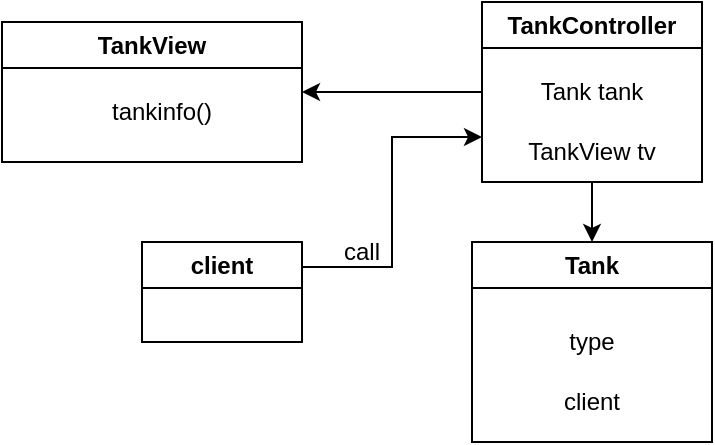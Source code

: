 <mxfile version="20.8.16" type="device"><diagram name="Page-1" id="DgMkW7BEtNjRbyhuFeLU"><mxGraphModel dx="521" dy="613" grid="1" gridSize="10" guides="1" tooltips="1" connect="1" arrows="1" fold="1" page="1" pageScale="1" pageWidth="850" pageHeight="1100" math="0" shadow="0"><root><mxCell id="0"/><mxCell id="1" parent="0"/><mxCell id="o8brNOWFK2JTA3FS-pY9-12" style="edgeStyle=orthogonalEdgeStyle;rounded=0;orthogonalLoop=1;jettySize=auto;html=1;entryX=1;entryY=0.5;entryDx=0;entryDy=0;" edge="1" parent="1" source="o8brNOWFK2JTA3FS-pY9-1" target="o8brNOWFK2JTA3FS-pY9-2"><mxGeometry relative="1" as="geometry"/></mxCell><mxCell id="o8brNOWFK2JTA3FS-pY9-1" value="TankController" style="swimlane;whiteSpace=wrap;html=1;" vertex="1" parent="1"><mxGeometry x="290" y="60" width="110" height="90" as="geometry"/></mxCell><mxCell id="o8brNOWFK2JTA3FS-pY9-8" value="Tank tank" style="text;html=1;strokeColor=none;fillColor=none;align=center;verticalAlign=middle;whiteSpace=wrap;rounded=0;" vertex="1" parent="o8brNOWFK2JTA3FS-pY9-1"><mxGeometry x="5" y="30" width="100" height="30" as="geometry"/></mxCell><mxCell id="o8brNOWFK2JTA3FS-pY9-9" value="TankView tv" style="text;html=1;strokeColor=none;fillColor=none;align=center;verticalAlign=middle;whiteSpace=wrap;rounded=0;" vertex="1" parent="o8brNOWFK2JTA3FS-pY9-1"><mxGeometry x="5" y="60" width="100" height="30" as="geometry"/></mxCell><mxCell id="o8brNOWFK2JTA3FS-pY9-2" value="TankView" style="swimlane;whiteSpace=wrap;html=1;" vertex="1" parent="1"><mxGeometry x="50" y="70" width="150" height="70" as="geometry"/></mxCell><mxCell id="o8brNOWFK2JTA3FS-pY9-10" value="tankinfo()" style="text;html=1;strokeColor=none;fillColor=none;align=center;verticalAlign=middle;whiteSpace=wrap;rounded=0;" vertex="1" parent="o8brNOWFK2JTA3FS-pY9-2"><mxGeometry x="30" y="30" width="100" height="30" as="geometry"/></mxCell><mxCell id="o8brNOWFK2JTA3FS-pY9-3" value="Tank" style="swimlane;whiteSpace=wrap;html=1;" vertex="1" parent="1"><mxGeometry x="285" y="180" width="120" height="100" as="geometry"/></mxCell><mxCell id="o8brNOWFK2JTA3FS-pY9-7" value="type" style="text;html=1;strokeColor=none;fillColor=none;align=center;verticalAlign=middle;whiteSpace=wrap;rounded=0;" vertex="1" parent="o8brNOWFK2JTA3FS-pY9-3"><mxGeometry x="30" y="35" width="60" height="30" as="geometry"/></mxCell><mxCell id="o8brNOWFK2JTA3FS-pY9-6" value="client" style="text;html=1;strokeColor=none;fillColor=none;align=center;verticalAlign=middle;whiteSpace=wrap;rounded=0;" vertex="1" parent="o8brNOWFK2JTA3FS-pY9-3"><mxGeometry x="30" y="65" width="60" height="30" as="geometry"/></mxCell><mxCell id="o8brNOWFK2JTA3FS-pY9-14" style="edgeStyle=orthogonalEdgeStyle;rounded=0;orthogonalLoop=1;jettySize=auto;html=1;exitX=1;exitY=0.25;exitDx=0;exitDy=0;entryX=0;entryY=0.75;entryDx=0;entryDy=0;" edge="1" parent="1" source="o8brNOWFK2JTA3FS-pY9-5" target="o8brNOWFK2JTA3FS-pY9-1"><mxGeometry relative="1" as="geometry"/></mxCell><mxCell id="o8brNOWFK2JTA3FS-pY9-5" value="client" style="swimlane;whiteSpace=wrap;html=1;" vertex="1" parent="1"><mxGeometry x="120" y="180" width="80" height="50" as="geometry"/></mxCell><mxCell id="o8brNOWFK2JTA3FS-pY9-13" style="edgeStyle=orthogonalEdgeStyle;rounded=0;orthogonalLoop=1;jettySize=auto;html=1;exitX=0.5;exitY=1;exitDx=0;exitDy=0;entryX=0.5;entryY=0;entryDx=0;entryDy=0;" edge="1" parent="1" source="o8brNOWFK2JTA3FS-pY9-9" target="o8brNOWFK2JTA3FS-pY9-3"><mxGeometry relative="1" as="geometry"/></mxCell><mxCell id="o8brNOWFK2JTA3FS-pY9-15" value="call" style="text;html=1;strokeColor=none;fillColor=none;align=center;verticalAlign=middle;whiteSpace=wrap;rounded=0;" vertex="1" parent="1"><mxGeometry x="200" y="170" width="60" height="30" as="geometry"/></mxCell></root></mxGraphModel></diagram></mxfile>